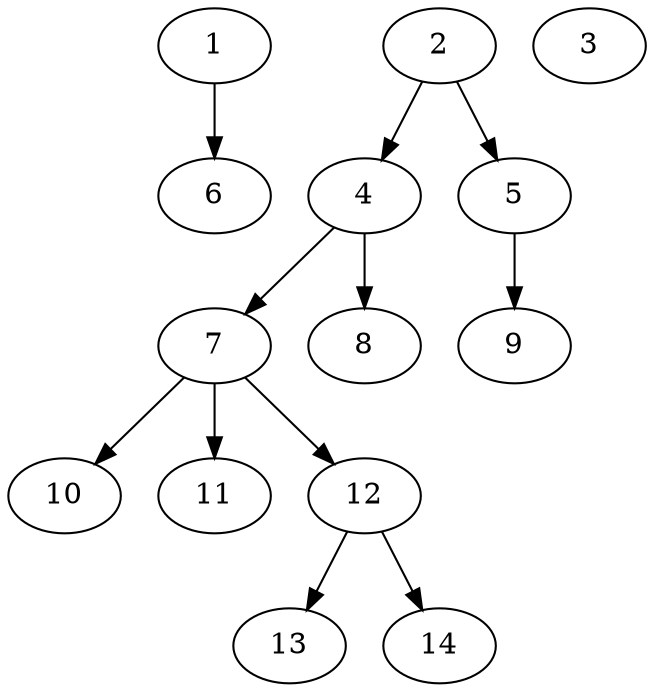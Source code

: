 // DAG (tier=1-easy, mode=compute, n=14, ccr=0.300, fat=0.483, density=0.279, regular=0.666, jump=0.023, mindata=262144, maxdata=2097152)
// DAG automatically generated by daggen at Sun Aug 24 16:33:32 2025
// /home/ermia/Project/Environments/daggen/bin/daggen --dot --ccr 0.300 --fat 0.483 --regular 0.666 --density 0.279 --jump 0.023 --mindata 262144 --maxdata 2097152 -n 14 
digraph G {
  1 [size="29869486425243648", alpha="0.08", expect_size="14934743212621824"]
  1 -> 6 [size ="770149711872"]
  2 [size="13903033955816386", alpha="0.17", expect_size="6951516977908193"]
  2 -> 4 [size ="6437216452608"]
  2 -> 5 [size ="6437216452608"]
  3 [size="888989531196358656", alpha="0.18", expect_size="444494765598179328"]
  4 [size="1433051594986881024", alpha="0.18", expect_size="716525797493440512"]
  4 -> 7 [size ="10168679006208"]
  4 -> 8 [size ="10168679006208"]
  5 [size="521752138817658", alpha="0.08", expect_size="260876069408829"]
  5 -> 9 [size ="20782574993408"]
  6 [size="10246578253636336", alpha="0.06", expect_size="5123289126818168"]
  7 [size="326143426952830", alpha="0.03", expect_size="163071713476415"]
  7 -> 10 [size ="6247575191552"]
  7 -> 11 [size ="6247575191552"]
  7 -> 12 [size ="6247575191552"]
  8 [size="4805864169939140608", alpha="0.16", expect_size="2402932084969570304"]
  9 [size="579126028618694656", alpha="0.13", expect_size="289563014309347328"]
  10 [size="57408385042538392", alpha="0.03", expect_size="28704192521269196"]
  11 [size="37222206466422136", alpha="0.02", expect_size="18611103233211068"]
  12 [size="4037300262535168000", alpha="0.09", expect_size="2018650131267584000"]
  12 -> 13 [size ="20283863859200"]
  12 -> 14 [size ="20283863859200"]
  13 [size="5238143763469041664", alpha="0.10", expect_size="2619071881734520832"]
  14 [size="849733399644946", alpha="0.19", expect_size="424866699822473"]
}